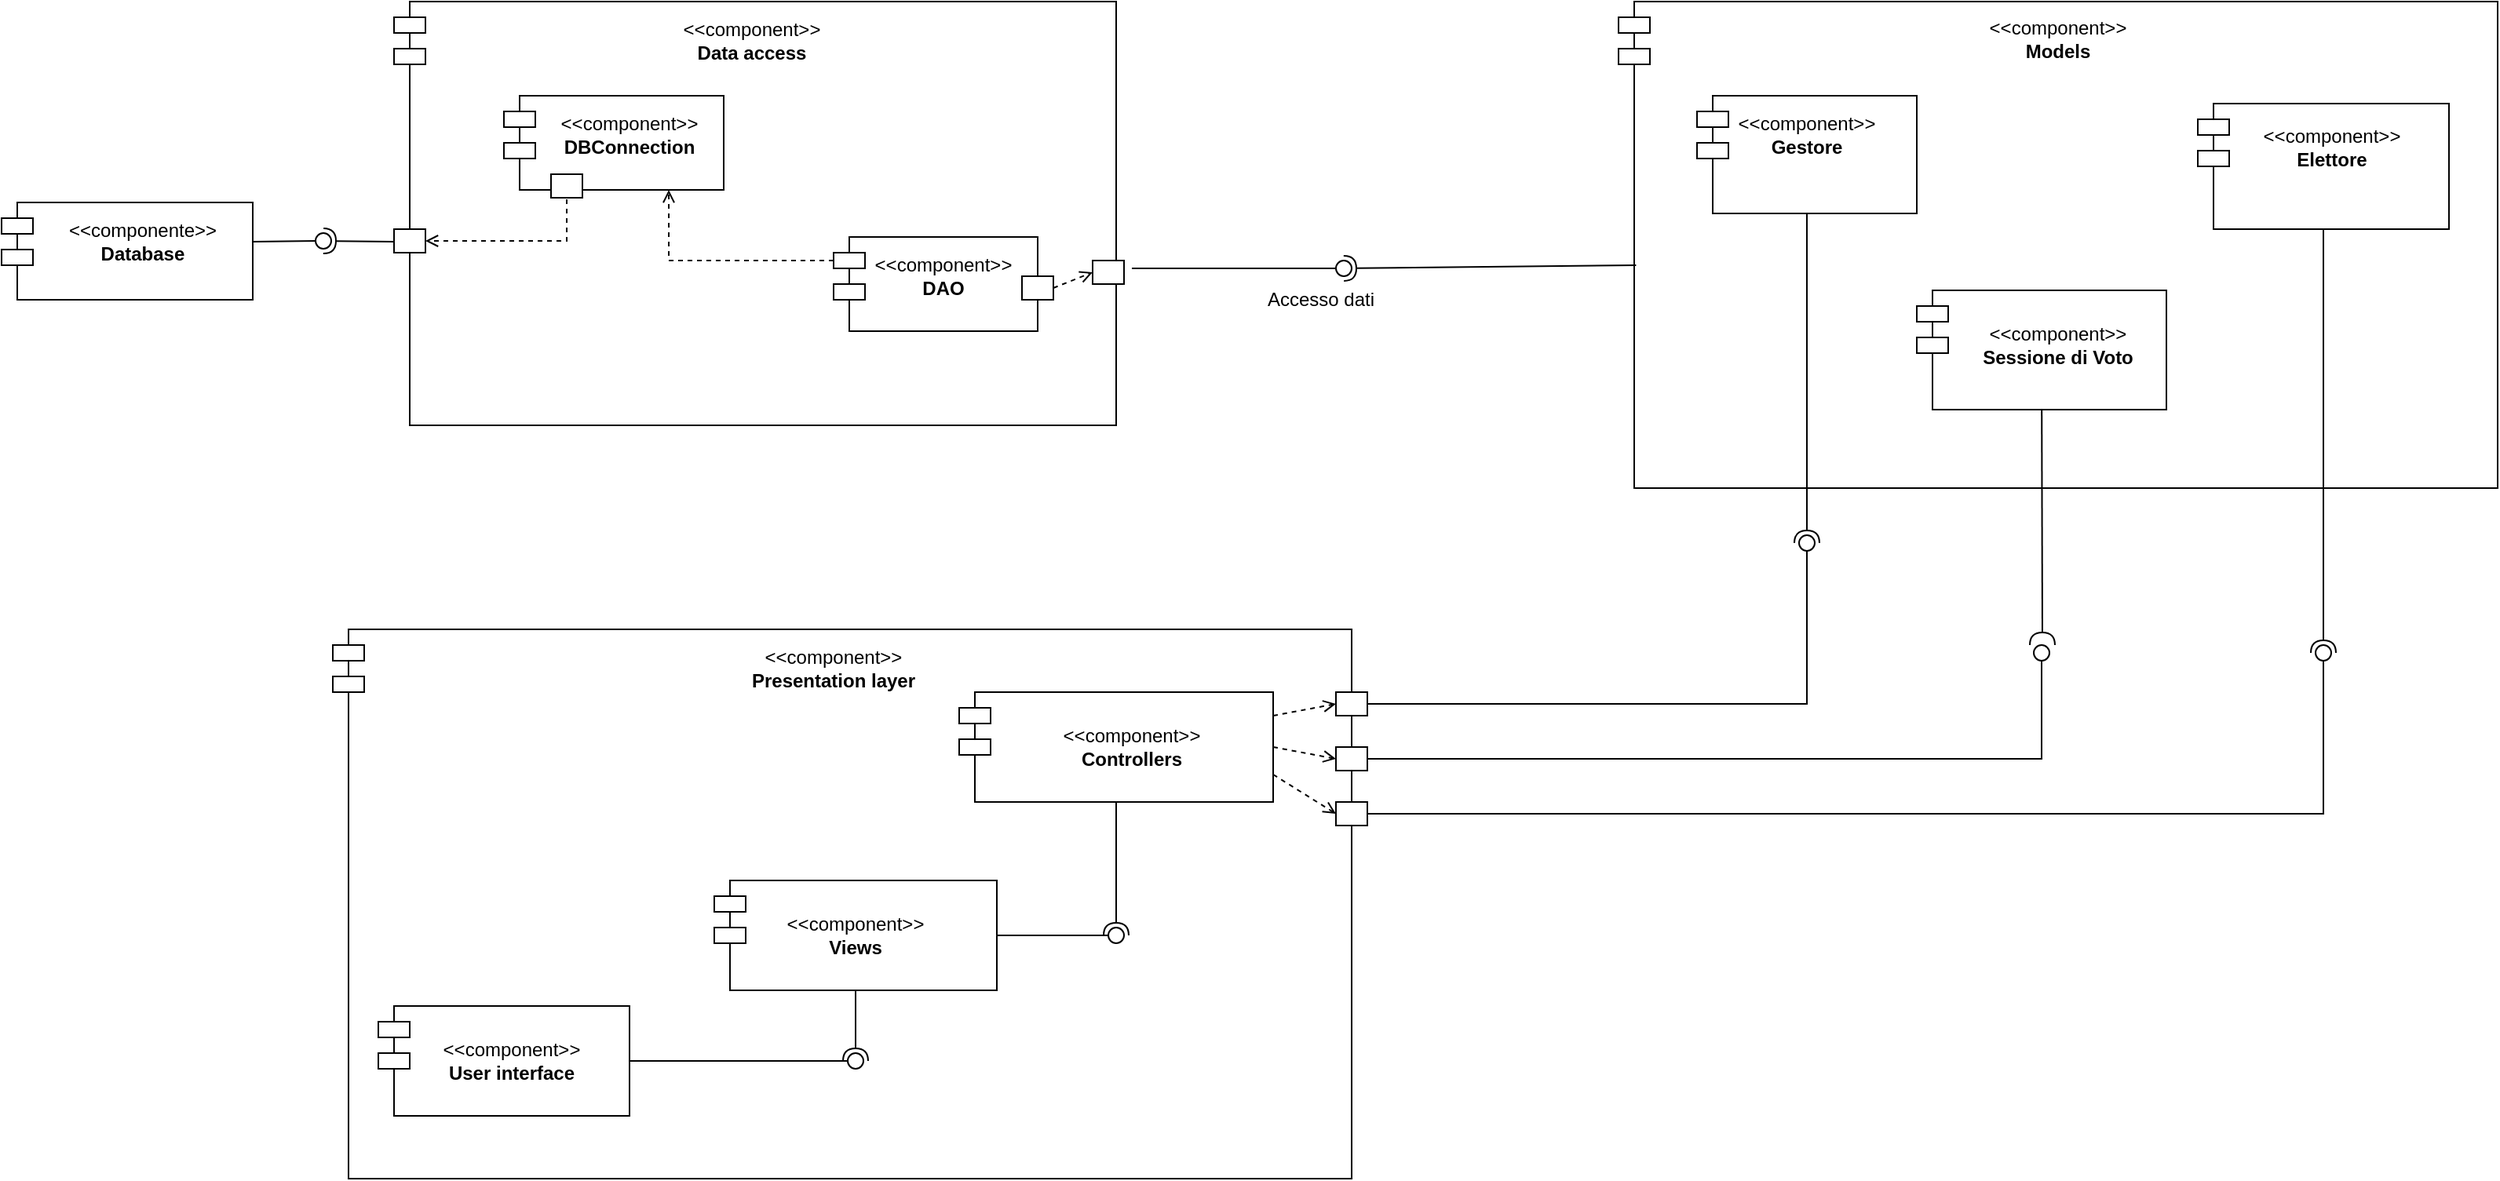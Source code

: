 <mxfile version="16.5.1" type="device"><diagram id="ouVIOyJdroRcftyBWcz8" name="Pagina-1"><mxGraphModel dx="3582" dy="2563" grid="1" gridSize="10" guides="1" tooltips="1" connect="1" arrows="1" fold="1" page="1" pageScale="1" pageWidth="827" pageHeight="1169" math="0" shadow="0"><root><mxCell id="0"/><mxCell id="1" parent="0"/><mxCell id="2f_5RihgGxIjhreDqjZt-1" value="" style="shape=module;align=left;spacingLeft=20;align=center;verticalAlign=top;" parent="1" vertex="1"><mxGeometry x="111" y="430" width="649" height="350" as="geometry"/></mxCell><mxCell id="2f_5RihgGxIjhreDqjZt-2" value="" style="shape=module;align=left;spacingLeft=20;align=center;verticalAlign=top;fontStyle=1" parent="1" vertex="1"><mxGeometry x="150" y="30" width="460" height="270" as="geometry"/></mxCell><mxCell id="2f_5RihgGxIjhreDqjZt-3" value="" style="shape=module;align=left;spacingLeft=20;align=center;verticalAlign=top;fontStyle=1" parent="1" vertex="1"><mxGeometry x="220" y="90" width="140" height="60" as="geometry"/></mxCell><mxCell id="2f_5RihgGxIjhreDqjZt-4" value="" style="shape=module;align=left;spacingLeft=20;align=center;verticalAlign=top;" parent="1" vertex="1"><mxGeometry x="430" y="180" width="130" height="60" as="geometry"/></mxCell><mxCell id="2f_5RihgGxIjhreDqjZt-5" value="&amp;lt;&amp;lt;component&amp;gt;&amp;gt;&lt;b&gt;&lt;br&gt;Data access&lt;br&gt;&lt;/b&gt;" style="text;html=1;strokeColor=none;fillColor=none;align=center;verticalAlign=middle;whiteSpace=wrap;rounded=0;" parent="1" vertex="1"><mxGeometry x="330" y="40" width="96" height="30" as="geometry"/></mxCell><mxCell id="2f_5RihgGxIjhreDqjZt-6" value="&amp;lt;&amp;lt;component&amp;gt;&amp;gt;&lt;br&gt;&lt;b&gt;DBConnection&lt;/b&gt;" style="text;html=1;strokeColor=none;fillColor=none;align=center;verticalAlign=middle;whiteSpace=wrap;rounded=0;" parent="1" vertex="1"><mxGeometry x="270" y="100" width="60" height="30" as="geometry"/></mxCell><mxCell id="2f_5RihgGxIjhreDqjZt-7" value="&lt;span&gt;&amp;lt;&amp;lt;component&amp;gt;&amp;gt;&lt;br&gt;&lt;b&gt;DAO&lt;/b&gt;&lt;br&gt;&lt;/span&gt;" style="text;html=1;strokeColor=none;fillColor=none;align=center;verticalAlign=middle;whiteSpace=wrap;rounded=0;" parent="1" vertex="1"><mxGeometry x="470" y="190" width="60" height="30" as="geometry"/></mxCell><mxCell id="2f_5RihgGxIjhreDqjZt-8" value="" style="endArrow=open;html=1;rounded=0;exitX=0;exitY=0;exitDx=0;exitDy=15;exitPerimeter=0;edgeStyle=orthogonalEdgeStyle;entryX=0.75;entryY=1;entryDx=0;entryDy=0;dashed=1;endFill=0;" parent="1" source="2f_5RihgGxIjhreDqjZt-4" target="2f_5RihgGxIjhreDqjZt-3" edge="1"><mxGeometry width="50" height="50" relative="1" as="geometry"><mxPoint x="320" y="240" as="sourcePoint"/><mxPoint x="370" y="190" as="targetPoint"/></mxGeometry></mxCell><mxCell id="2f_5RihgGxIjhreDqjZt-9" value="" style="rounded=0;whiteSpace=wrap;html=1;" parent="1" vertex="1"><mxGeometry x="150" y="175" width="20" height="15" as="geometry"/></mxCell><mxCell id="2f_5RihgGxIjhreDqjZt-10" value="" style="endArrow=open;html=1;rounded=0;dashed=1;exitX=0.25;exitY=1;exitDx=0;exitDy=0;entryX=1;entryY=0.5;entryDx=0;entryDy=0;edgeStyle=orthogonalEdgeStyle;startArrow=none;endFill=0;" parent="1" source="2f_5RihgGxIjhreDqjZt-11" target="2f_5RihgGxIjhreDqjZt-9" edge="1"><mxGeometry width="50" height="50" relative="1" as="geometry"><mxPoint x="100" y="180" as="sourcePoint"/><mxPoint x="150" y="130" as="targetPoint"/><Array as="points"><mxPoint x="260" y="155"/><mxPoint x="260" y="183"/></Array></mxGeometry></mxCell><mxCell id="2f_5RihgGxIjhreDqjZt-11" value="" style="rounded=0;whiteSpace=wrap;html=1;" parent="1" vertex="1"><mxGeometry x="250" y="140" width="20" height="15" as="geometry"/></mxCell><mxCell id="2f_5RihgGxIjhreDqjZt-17" value="" style="rounded=0;orthogonalLoop=1;jettySize=auto;html=1;endArrow=none;endFill=0;sketch=0;sourcePerimeterSpacing=0;targetPerimeterSpacing=0;" parent="1" target="2f_5RihgGxIjhreDqjZt-19" edge="1"><mxGeometry relative="1" as="geometry"><mxPoint x="60" y="183" as="sourcePoint"/></mxGeometry></mxCell><mxCell id="2f_5RihgGxIjhreDqjZt-18" value="" style="rounded=0;orthogonalLoop=1;jettySize=auto;html=1;endArrow=halfCircle;endFill=0;entryX=0.5;entryY=0.5;endSize=6;strokeWidth=1;sketch=0;" parent="1" target="2f_5RihgGxIjhreDqjZt-19" edge="1"><mxGeometry relative="1" as="geometry"><mxPoint x="150" y="183" as="sourcePoint"/></mxGeometry></mxCell><mxCell id="2f_5RihgGxIjhreDqjZt-19" value="" style="ellipse;whiteSpace=wrap;html=1;align=center;aspect=fixed;resizable=0;points=[];outlineConnect=0;sketch=0;" parent="1" vertex="1"><mxGeometry x="100" y="177.5" width="10" height="10" as="geometry"/></mxCell><mxCell id="2f_5RihgGxIjhreDqjZt-20" value="" style="shape=module;align=left;spacingLeft=20;align=center;verticalAlign=top;" parent="1" vertex="1"><mxGeometry x="-100" y="158" width="160" height="62" as="geometry"/></mxCell><mxCell id="2f_5RihgGxIjhreDqjZt-24" value="&amp;lt;&amp;lt;componente&amp;gt;&amp;gt;&lt;br&gt;&lt;b&gt;Database&lt;/b&gt;" style="text;html=1;strokeColor=none;fillColor=none;align=center;verticalAlign=middle;whiteSpace=wrap;rounded=0;" parent="1" vertex="1"><mxGeometry x="-60" y="146.5" width="100" height="72" as="geometry"/></mxCell><mxCell id="2f_5RihgGxIjhreDqjZt-25" value="&lt;span&gt;&amp;lt;&amp;lt;component&amp;gt;&amp;gt;&lt;/span&gt;&lt;br style=&quot;padding: 0px ; margin: 0px&quot;&gt;&lt;span&gt;&lt;b&gt;Presentation layer&lt;/b&gt;&lt;/span&gt;" style="text;html=1;strokeColor=none;fillColor=none;align=center;verticalAlign=middle;whiteSpace=wrap;rounded=0;" parent="1" vertex="1"><mxGeometry x="370" y="440" width="120" height="30" as="geometry"/></mxCell><mxCell id="2f_5RihgGxIjhreDqjZt-26" value="" style="shape=module;align=left;spacingLeft=20;align=center;verticalAlign=top;" parent="1" vertex="1"><mxGeometry x="140" y="670" width="160" height="70" as="geometry"/></mxCell><mxCell id="2f_5RihgGxIjhreDqjZt-27" value="" style="shape=module;align=left;spacingLeft=20;align=center;verticalAlign=top;" parent="1" vertex="1"><mxGeometry x="354" y="590" width="180" height="70" as="geometry"/></mxCell><mxCell id="2f_5RihgGxIjhreDqjZt-28" value="&amp;lt;&amp;lt;component&amp;gt;&amp;gt;&lt;br&gt;&lt;b&gt;User interface&lt;/b&gt;" style="text;html=1;strokeColor=none;fillColor=none;align=center;verticalAlign=middle;whiteSpace=wrap;rounded=0;" parent="1" vertex="1"><mxGeometry x="180" y="680" width="90" height="50" as="geometry"/></mxCell><mxCell id="2f_5RihgGxIjhreDqjZt-29" value="&amp;lt;&amp;lt;component&amp;gt;&amp;gt;&lt;br&gt;&lt;b&gt;Views&lt;/b&gt;" style="text;html=1;strokeColor=none;fillColor=none;align=center;verticalAlign=middle;whiteSpace=wrap;rounded=0;" parent="1" vertex="1"><mxGeometry x="414" y="610" width="60" height="30" as="geometry"/></mxCell><mxCell id="2f_5RihgGxIjhreDqjZt-30" value="" style="shape=module;align=left;spacingLeft=20;align=center;verticalAlign=top;" parent="1" vertex="1"><mxGeometry x="510" y="470" width="200" height="70" as="geometry"/></mxCell><mxCell id="2f_5RihgGxIjhreDqjZt-31" value="&amp;lt;&amp;lt;component&amp;gt;&amp;gt;&lt;br&gt;&lt;b&gt;Controllers&lt;/b&gt;" style="text;html=1;strokeColor=none;fillColor=none;align=center;verticalAlign=middle;whiteSpace=wrap;rounded=0;" parent="1" vertex="1"><mxGeometry x="590" y="490" width="60" height="30" as="geometry"/></mxCell><mxCell id="2f_5RihgGxIjhreDqjZt-32" value="" style="shape=module;align=left;spacingLeft=20;align=center;verticalAlign=top;" parent="1" vertex="1"><mxGeometry x="930" y="30" width="560" height="310" as="geometry"/></mxCell><mxCell id="2f_5RihgGxIjhreDqjZt-33" value="&amp;lt;&amp;lt;component&amp;gt;&amp;gt;&lt;br&gt;&lt;b&gt;Models&lt;/b&gt;" style="text;html=1;strokeColor=none;fillColor=none;align=center;verticalAlign=middle;whiteSpace=wrap;rounded=0;" parent="1" vertex="1"><mxGeometry x="1180" y="39" width="60" height="30" as="geometry"/></mxCell><mxCell id="2f_5RihgGxIjhreDqjZt-35" value="" style="rounded=0;orthogonalLoop=1;jettySize=auto;html=1;endArrow=none;endFill=0;sketch=0;sourcePerimeterSpacing=0;targetPerimeterSpacing=0;exitX=1;exitY=0.5;exitDx=0;exitDy=0;edgeStyle=orthogonalEdgeStyle;" parent="1" source="2f_5RihgGxIjhreDqjZt-26" target="2f_5RihgGxIjhreDqjZt-37" edge="1"><mxGeometry relative="1" as="geometry"><mxPoint x="350" y="735" as="sourcePoint"/></mxGeometry></mxCell><mxCell id="2f_5RihgGxIjhreDqjZt-36" value="" style="rounded=0;orthogonalLoop=1;jettySize=auto;html=1;endArrow=halfCircle;endFill=0;entryX=0.5;entryY=0.5;endSize=6;strokeWidth=1;sketch=0;exitX=0.5;exitY=1;exitDx=0;exitDy=0;" parent="1" source="2f_5RihgGxIjhreDqjZt-27" target="2f_5RihgGxIjhreDqjZt-37" edge="1"><mxGeometry relative="1" as="geometry"><mxPoint x="390" y="735" as="sourcePoint"/></mxGeometry></mxCell><mxCell id="2f_5RihgGxIjhreDqjZt-37" value="" style="ellipse;whiteSpace=wrap;html=1;align=center;aspect=fixed;resizable=0;points=[];outlineConnect=0;sketch=0;" parent="1" vertex="1"><mxGeometry x="439" y="700" width="10" height="10" as="geometry"/></mxCell><mxCell id="2f_5RihgGxIjhreDqjZt-38" value="" style="rounded=0;orthogonalLoop=1;jettySize=auto;html=1;endArrow=none;endFill=0;sketch=0;sourcePerimeterSpacing=0;targetPerimeterSpacing=0;exitX=1;exitY=0.5;exitDx=0;exitDy=0;edgeStyle=orthogonalEdgeStyle;" parent="1" source="2f_5RihgGxIjhreDqjZt-27" target="2f_5RihgGxIjhreDqjZt-40" edge="1"><mxGeometry relative="1" as="geometry"><mxPoint x="600" y="584" as="sourcePoint"/></mxGeometry></mxCell><mxCell id="2f_5RihgGxIjhreDqjZt-39" value="" style="rounded=0;orthogonalLoop=1;jettySize=auto;html=1;endArrow=halfCircle;endFill=0;entryX=0.5;entryY=0.5;endSize=6;strokeWidth=1;sketch=0;exitX=0.5;exitY=1;exitDx=0;exitDy=0;" parent="1" source="2f_5RihgGxIjhreDqjZt-30" target="2f_5RihgGxIjhreDqjZt-40" edge="1"><mxGeometry relative="1" as="geometry"><mxPoint x="640" y="584" as="sourcePoint"/></mxGeometry></mxCell><mxCell id="2f_5RihgGxIjhreDqjZt-40" value="" style="ellipse;whiteSpace=wrap;html=1;align=center;aspect=fixed;resizable=0;points=[];outlineConnect=0;sketch=0;" parent="1" vertex="1"><mxGeometry x="605" y="620" width="10" height="10" as="geometry"/></mxCell><mxCell id="2f_5RihgGxIjhreDqjZt-44" value="" style="rounded=0;whiteSpace=wrap;html=1;" parent="1" vertex="1"><mxGeometry x="550" y="205" width="20" height="15" as="geometry"/></mxCell><mxCell id="2f_5RihgGxIjhreDqjZt-61" style="edgeStyle=orthogonalEdgeStyle;rounded=0;orthogonalLoop=1;jettySize=auto;html=1;exitX=0.5;exitY=1;exitDx=0;exitDy=0;dashed=1;endArrow=open;endFill=0;" parent="1" source="2f_5RihgGxIjhreDqjZt-49" edge="1"><mxGeometry relative="1" as="geometry"><mxPoint x="610" y="200.0" as="targetPoint"/></mxGeometry></mxCell><mxCell id="2f_5RihgGxIjhreDqjZt-49" value="" style="rounded=0;whiteSpace=wrap;html=1;" parent="1" vertex="1"><mxGeometry x="595" y="195" width="20" height="15" as="geometry"/></mxCell><mxCell id="2f_5RihgGxIjhreDqjZt-50" value="" style="rounded=0;orthogonalLoop=1;jettySize=auto;html=1;endArrow=none;endFill=0;sketch=0;sourcePerimeterSpacing=0;targetPerimeterSpacing=0;" parent="1" target="2f_5RihgGxIjhreDqjZt-52" edge="1"><mxGeometry relative="1" as="geometry"><mxPoint x="620" y="200" as="sourcePoint"/></mxGeometry></mxCell><mxCell id="2f_5RihgGxIjhreDqjZt-51" value="" style="rounded=0;orthogonalLoop=1;jettySize=auto;html=1;endArrow=halfCircle;endFill=0;entryX=0.5;entryY=0.5;endSize=6;strokeWidth=1;sketch=0;exitX=0.02;exitY=0.542;exitDx=0;exitDy=0;exitPerimeter=0;" parent="1" source="2f_5RihgGxIjhreDqjZt-32" target="2f_5RihgGxIjhreDqjZt-52" edge="1"><mxGeometry relative="1" as="geometry"><mxPoint x="560" y="345" as="sourcePoint"/></mxGeometry></mxCell><mxCell id="2f_5RihgGxIjhreDqjZt-52" value="" style="ellipse;whiteSpace=wrap;html=1;align=center;aspect=fixed;resizable=0;points=[];outlineConnect=0;sketch=0;" parent="1" vertex="1"><mxGeometry x="750" y="195" width="10" height="10" as="geometry"/></mxCell><mxCell id="2f_5RihgGxIjhreDqjZt-53" value="" style="endArrow=open;html=1;rounded=0;exitX=1;exitY=0.5;exitDx=0;exitDy=0;dashed=1;endFill=0;entryX=0;entryY=0.5;entryDx=0;entryDy=0;" parent="1" source="2f_5RihgGxIjhreDqjZt-44" target="2f_5RihgGxIjhreDqjZt-49" edge="1"><mxGeometry width="50" height="50" relative="1" as="geometry"><mxPoint x="400" y="420" as="sourcePoint"/><mxPoint x="450" y="370" as="targetPoint"/></mxGeometry></mxCell><mxCell id="2f_5RihgGxIjhreDqjZt-54" value="" style="shape=module;align=left;spacingLeft=20;align=center;verticalAlign=top;" parent="1" vertex="1"><mxGeometry x="980" y="90" width="140" height="75" as="geometry"/></mxCell><mxCell id="2f_5RihgGxIjhreDqjZt-55" value="" style="shape=module;align=left;spacingLeft=20;align=center;verticalAlign=top;fontStyle=1" parent="1" vertex="1"><mxGeometry x="1120" y="214" width="159" height="76" as="geometry"/></mxCell><mxCell id="2f_5RihgGxIjhreDqjZt-56" value="" style="shape=module;align=left;spacingLeft=20;align=center;verticalAlign=top;" parent="1" vertex="1"><mxGeometry x="1299" y="95" width="160" height="80" as="geometry"/></mxCell><mxCell id="2f_5RihgGxIjhreDqjZt-57" value="&amp;lt;&amp;lt;component&amp;gt;&amp;gt;&lt;br&gt;&lt;b&gt;Gestore&lt;/b&gt;" style="text;html=1;strokeColor=none;fillColor=none;align=center;verticalAlign=middle;whiteSpace=wrap;rounded=0;" parent="1" vertex="1"><mxGeometry x="1020" y="100" width="60" height="30" as="geometry"/></mxCell><mxCell id="2f_5RihgGxIjhreDqjZt-58" value="&amp;lt;&amp;lt;component&amp;gt;&amp;gt;&lt;br&gt;&lt;b&gt;Elettore&lt;/b&gt;" style="text;html=1;strokeColor=none;fillColor=none;align=center;verticalAlign=middle;whiteSpace=wrap;rounded=0;" parent="1" vertex="1"><mxGeometry x="1349" y="105" width="71" height="35" as="geometry"/></mxCell><mxCell id="2f_5RihgGxIjhreDqjZt-59" value="&amp;lt;&amp;lt;component&amp;gt;&amp;gt;&lt;br&gt;&lt;b&gt;Sessione di Voto&lt;/b&gt;" style="text;html=1;strokeColor=none;fillColor=none;align=center;verticalAlign=middle;whiteSpace=wrap;rounded=0;" parent="1" vertex="1"><mxGeometry x="1160" y="230" width="100" height="38" as="geometry"/></mxCell><mxCell id="2f_5RihgGxIjhreDqjZt-60" value="Accesso dati&lt;br&gt;" style="text;html=1;align=center;verticalAlign=middle;resizable=0;points=[];autosize=1;strokeColor=none;fillColor=none;" parent="1" vertex="1"><mxGeometry x="700" y="210" width="80" height="20" as="geometry"/></mxCell><mxCell id="XSHbKt-rKGdE7Ba-4RHo-1" value="" style="rounded=0;whiteSpace=wrap;html=1;" vertex="1" parent="1"><mxGeometry x="750" y="470" width="20" height="15" as="geometry"/></mxCell><mxCell id="XSHbKt-rKGdE7Ba-4RHo-2" value="" style="rounded=0;whiteSpace=wrap;html=1;" vertex="1" parent="1"><mxGeometry x="750" y="505" width="20" height="15" as="geometry"/></mxCell><mxCell id="XSHbKt-rKGdE7Ba-4RHo-3" value="" style="rounded=0;whiteSpace=wrap;html=1;" vertex="1" parent="1"><mxGeometry x="750" y="540" width="20" height="15" as="geometry"/></mxCell><mxCell id="XSHbKt-rKGdE7Ba-4RHo-4" value="" style="endArrow=open;html=1;rounded=0;exitX=1;exitY=0.5;exitDx=0;exitDy=0;dashed=1;endFill=0;entryX=0;entryY=0.5;entryDx=0;entryDy=0;" edge="1" parent="1" target="XSHbKt-rKGdE7Ba-4RHo-1"><mxGeometry width="50" height="50" relative="1" as="geometry"><mxPoint x="710" y="485" as="sourcePoint"/><mxPoint x="735" y="475" as="targetPoint"/></mxGeometry></mxCell><mxCell id="XSHbKt-rKGdE7Ba-4RHo-5" value="" style="endArrow=open;html=1;rounded=0;exitX=1;exitY=0.5;exitDx=0;exitDy=0;dashed=1;endFill=0;entryX=0;entryY=0.5;entryDx=0;entryDy=0;" edge="1" parent="1" source="2f_5RihgGxIjhreDqjZt-30" target="XSHbKt-rKGdE7Ba-4RHo-2"><mxGeometry width="50" height="50" relative="1" as="geometry"><mxPoint x="720" y="495" as="sourcePoint"/><mxPoint x="760" y="487.5" as="targetPoint"/></mxGeometry></mxCell><mxCell id="XSHbKt-rKGdE7Ba-4RHo-6" value="" style="endArrow=open;html=1;rounded=0;exitX=1;exitY=0.75;exitDx=0;exitDy=0;dashed=1;endFill=0;entryX=0;entryY=0.5;entryDx=0;entryDy=0;" edge="1" parent="1" source="2f_5RihgGxIjhreDqjZt-30" target="XSHbKt-rKGdE7Ba-4RHo-3"><mxGeometry width="50" height="50" relative="1" as="geometry"><mxPoint x="710" y="537.5" as="sourcePoint"/><mxPoint x="750" y="530" as="targetPoint"/></mxGeometry></mxCell><mxCell id="XSHbKt-rKGdE7Ba-4RHo-9" value="" style="rounded=0;orthogonalLoop=1;jettySize=auto;html=1;endArrow=none;endFill=0;sketch=0;sourcePerimeterSpacing=0;targetPerimeterSpacing=0;exitX=1;exitY=0.5;exitDx=0;exitDy=0;edgeStyle=orthogonalEdgeStyle;" edge="1" target="XSHbKt-rKGdE7Ba-4RHo-11" parent="1" source="XSHbKt-rKGdE7Ba-4RHo-1"><mxGeometry relative="1" as="geometry"><mxPoint x="940" y="375" as="sourcePoint"/><Array as="points"><mxPoint x="1050" y="477"/></Array></mxGeometry></mxCell><mxCell id="XSHbKt-rKGdE7Ba-4RHo-10" value="" style="rounded=0;orthogonalLoop=1;jettySize=auto;html=1;endArrow=halfCircle;endFill=0;endSize=6;strokeWidth=1;sketch=0;exitX=0.5;exitY=1;exitDx=0;exitDy=0;" edge="1" parent="1" source="2f_5RihgGxIjhreDqjZt-54"><mxGeometry relative="1" as="geometry"><mxPoint x="980" y="375" as="sourcePoint"/><mxPoint x="1050" y="375" as="targetPoint"/></mxGeometry></mxCell><mxCell id="XSHbKt-rKGdE7Ba-4RHo-11" value="" style="ellipse;whiteSpace=wrap;html=1;align=center;aspect=fixed;resizable=0;points=[];outlineConnect=0;sketch=0;" vertex="1" parent="1"><mxGeometry x="1045" y="370" width="10" height="10" as="geometry"/></mxCell><mxCell id="XSHbKt-rKGdE7Ba-4RHo-12" value="" style="rounded=0;orthogonalLoop=1;jettySize=auto;html=1;endArrow=none;endFill=0;sketch=0;sourcePerimeterSpacing=0;targetPerimeterSpacing=0;exitX=1;exitY=0.5;exitDx=0;exitDy=0;edgeStyle=orthogonalEdgeStyle;" edge="1" target="XSHbKt-rKGdE7Ba-4RHo-14" parent="1" source="XSHbKt-rKGdE7Ba-4RHo-2"><mxGeometry relative="1" as="geometry"><mxPoint x="1190" y="510" as="sourcePoint"/></mxGeometry></mxCell><mxCell id="XSHbKt-rKGdE7Ba-4RHo-13" value="" style="rounded=0;orthogonalLoop=1;jettySize=auto;html=1;endArrow=halfCircle;endFill=0;endSize=6;strokeWidth=1;sketch=0;" edge="1" parent="1" source="2f_5RihgGxIjhreDqjZt-55"><mxGeometry relative="1" as="geometry"><mxPoint x="1230" y="510" as="sourcePoint"/><mxPoint x="1200" y="440" as="targetPoint"/></mxGeometry></mxCell><mxCell id="XSHbKt-rKGdE7Ba-4RHo-14" value="" style="ellipse;whiteSpace=wrap;html=1;align=center;aspect=fixed;resizable=0;points=[];outlineConnect=0;sketch=0;" vertex="1" parent="1"><mxGeometry x="1194.5" y="440" width="10" height="10" as="geometry"/></mxCell><mxCell id="XSHbKt-rKGdE7Ba-4RHo-16" value="" style="rounded=0;orthogonalLoop=1;jettySize=auto;html=1;endArrow=none;endFill=0;sketch=0;sourcePerimeterSpacing=0;targetPerimeterSpacing=0;exitX=1;exitY=0.5;exitDx=0;exitDy=0;edgeStyle=orthogonalEdgeStyle;" edge="1" target="XSHbKt-rKGdE7Ba-4RHo-18" parent="1" source="XSHbKt-rKGdE7Ba-4RHo-3"><mxGeometry relative="1" as="geometry"><mxPoint x="1120" y="465" as="sourcePoint"/><mxPoint x="1400" y="465" as="targetPoint"/><Array as="points"><mxPoint x="1379" y="548"/></Array></mxGeometry></mxCell><mxCell id="XSHbKt-rKGdE7Ba-4RHo-17" value="" style="rounded=0;orthogonalLoop=1;jettySize=auto;html=1;endArrow=halfCircle;endFill=0;entryX=0.5;entryY=0.5;endSize=6;strokeWidth=1;sketch=0;exitX=0.5;exitY=1;exitDx=0;exitDy=0;" edge="1" target="XSHbKt-rKGdE7Ba-4RHo-18" parent="1" source="2f_5RihgGxIjhreDqjZt-56"><mxGeometry relative="1" as="geometry"><mxPoint x="1160" y="465" as="sourcePoint"/></mxGeometry></mxCell><mxCell id="XSHbKt-rKGdE7Ba-4RHo-18" value="" style="ellipse;whiteSpace=wrap;html=1;align=center;aspect=fixed;resizable=0;points=[];outlineConnect=0;sketch=0;" vertex="1" parent="1"><mxGeometry x="1374" y="440" width="10" height="10" as="geometry"/></mxCell></root></mxGraphModel></diagram></mxfile>